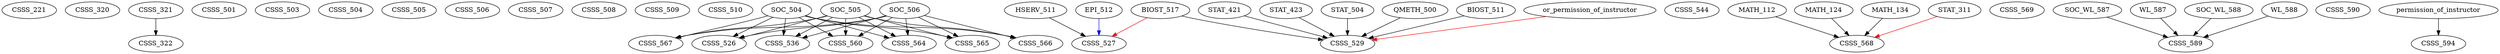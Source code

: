 digraph G {
    CSSS_221;
    CSSS_320;
    CSSS_321;
    edge [color=black];
    CSSS_321 -> CSSS_322;
    CSSS_501;
    CSSS_503;
    CSSS_504;
    CSSS_505;
    CSSS_506;
    CSSS_507;
    CSSS_508;
    CSSS_509;
    CSSS_510;
    edge [color=black];
    SOC_504 -> CSSS_526;
    SOC_505 -> CSSS_526;
    SOC_506 -> CSSS_526;
    edge [color=black];
    HSERV_511 -> CSSS_527;
    edge [color=red];
    BIOST_517 -> CSSS_527;
    edge [color=blue];
    EPI_512 -> CSSS_527;
    edge [color=black];
    STAT_421 -> CSSS_529;
    STAT_423 -> CSSS_529;
    STAT_504 -> CSSS_529;
    QMETH_500 -> CSSS_529;
    BIOST_511 -> CSSS_529;
    BIOST_517 -> CSSS_529;
    edge [color=red];
    or_permission_of_instructor -> CSSS_529;
    edge [color=black];
    SOC_504 -> CSSS_536;
    SOC_505 -> CSSS_536;
    SOC_506 -> CSSS_536;
    CSSS_544;
    edge [color=black];
    SOC_504 -> CSSS_560;
    SOC_505 -> CSSS_560;
    SOC_506 -> CSSS_560;
    edge [color=black];
    SOC_504 -> CSSS_564;
    SOC_505 -> CSSS_564;
    SOC_506 -> CSSS_564;
    edge [color=black];
    SOC_504 -> CSSS_565;
    SOC_505 -> CSSS_565;
    SOC_506 -> CSSS_565;
    edge [color=black];
    SOC_504 -> CSSS_566;
    SOC_505 -> CSSS_566;
    SOC_506 -> CSSS_566;
    edge [color=black];
    SOC_504 -> CSSS_567;
    SOC_505 -> CSSS_567;
    SOC_506 -> CSSS_567;
    edge [color=black];
    MATH_112 -> CSSS_568;
    MATH_124 -> CSSS_568;
    MATH_134 -> CSSS_568;
    edge [color=red];
    STAT_311 -> CSSS_568;
    CSSS_569;
    edge [color=black];
    SOC_WL_587 -> CSSS_589;
    WL_587 -> CSSS_589;
    SOC_WL_588 -> CSSS_589;
    WL_588 -> CSSS_589;
    CSSS_590;
    edge [color=black];
    permission_of_instructor -> CSSS_594;
}
